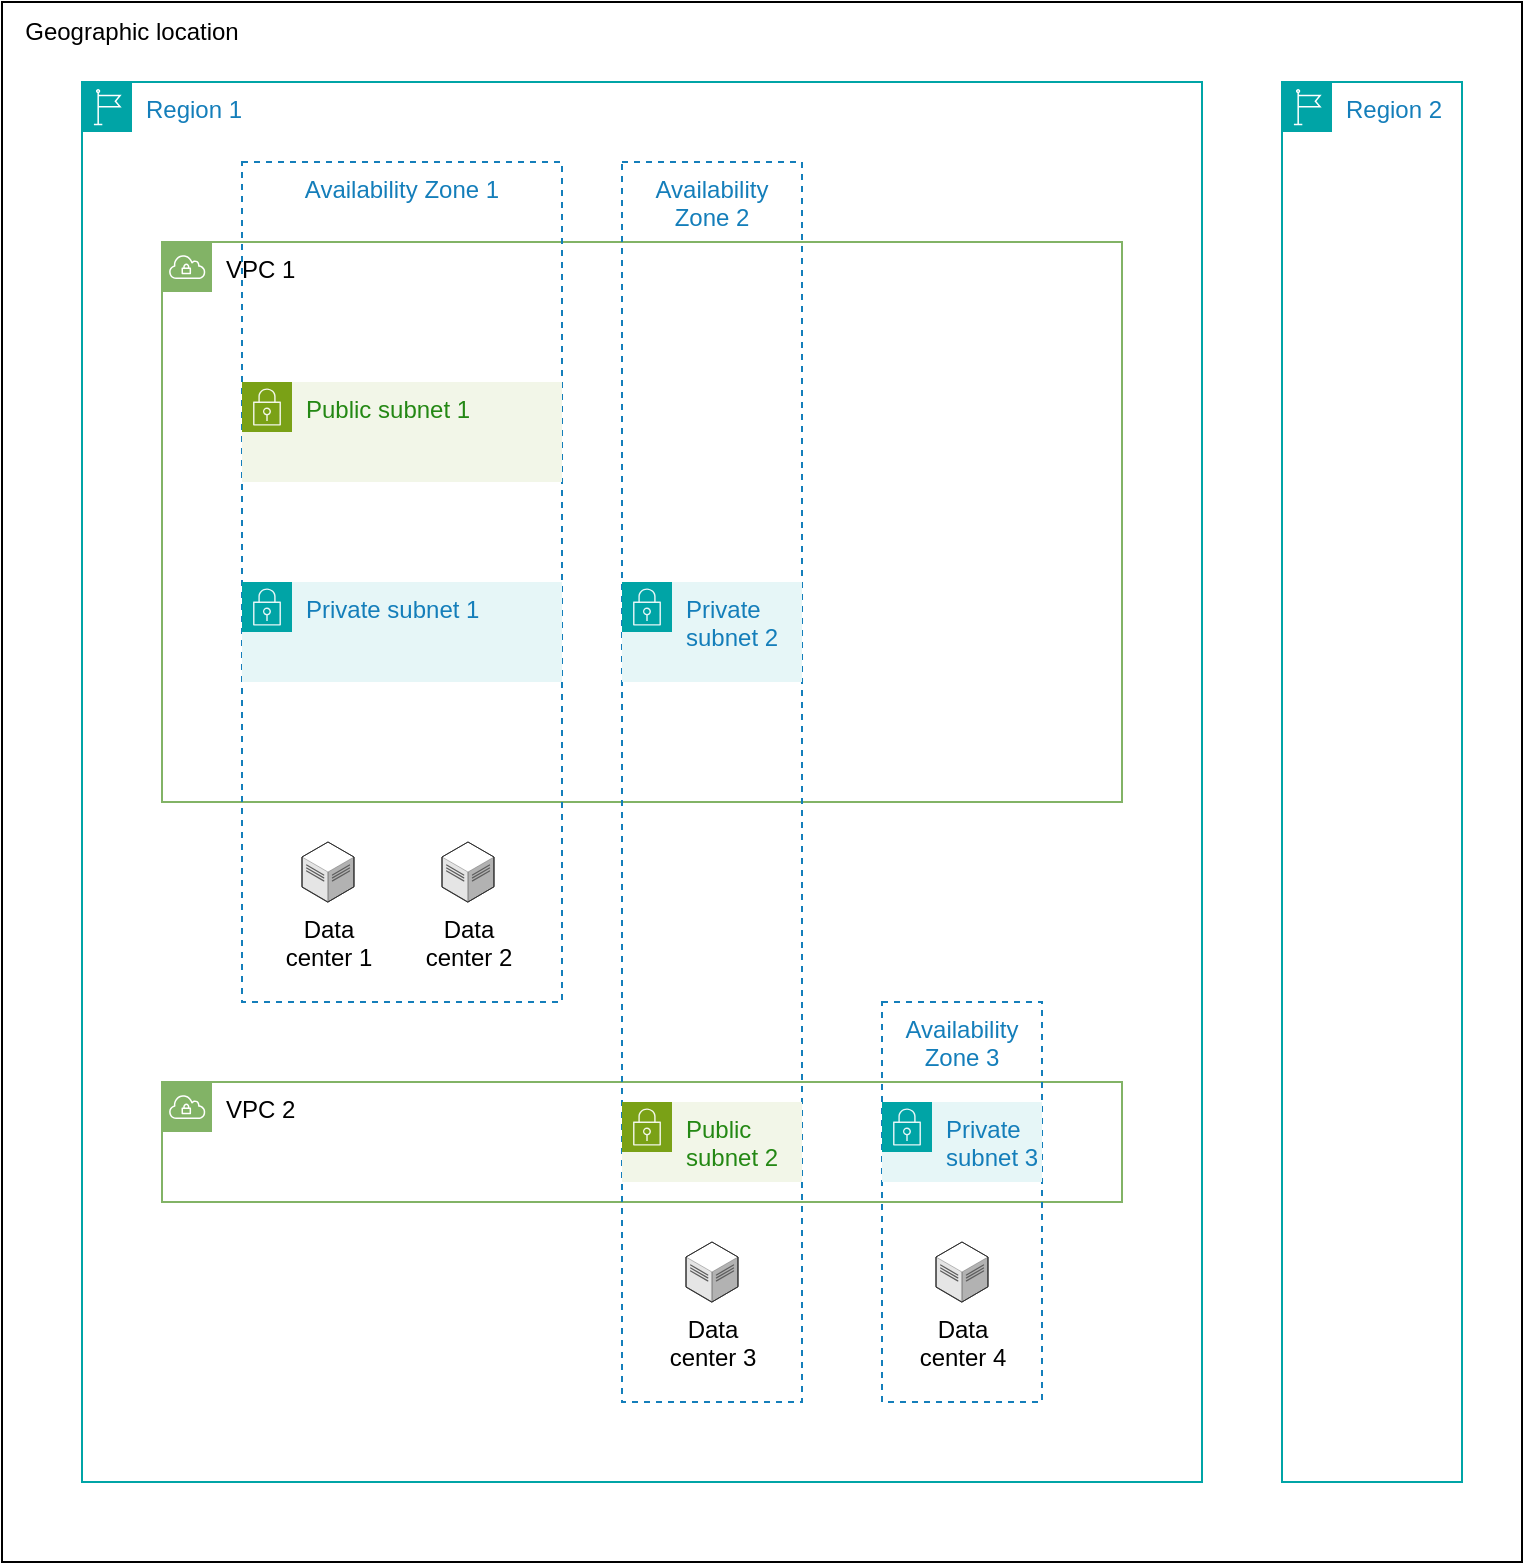 <mxfile version="26.0.16">
  <diagram name="Page-1" id="X-S92E6yqOzudj_SezhK">
    <mxGraphModel dx="836" dy="478" grid="1" gridSize="10" guides="1" tooltips="1" connect="1" arrows="1" fold="1" page="1" pageScale="1" pageWidth="850" pageHeight="1100" math="0" shadow="0">
      <root>
        <mxCell id="0" />
        <mxCell id="1" parent="0" />
        <mxCell id="Lqz0tg-mZHUdF-sl99Pc-23" value="" style="rounded=0;whiteSpace=wrap;html=1;fillColor=none;align=left;" parent="1" vertex="1">
          <mxGeometry x="40" y="40" width="760" height="780" as="geometry" />
        </mxCell>
        <mxCell id="Lqz0tg-mZHUdF-sl99Pc-4" value="Region 1" style="points=[[0,0],[0.25,0],[0.5,0],[0.75,0],[1,0],[1,0.25],[1,0.5],[1,0.75],[1,1],[0.75,1],[0.5,1],[0.25,1],[0,1],[0,0.75],[0,0.5],[0,0.25]];outlineConnect=0;gradientColor=none;html=1;whiteSpace=wrap;fontSize=12;fontStyle=0;container=1;pointerEvents=0;collapsible=0;recursiveResize=0;shape=mxgraph.aws4.group;grIcon=mxgraph.aws4.group_region;strokeColor=#00A4A6;fillColor=none;verticalAlign=top;align=left;spacingLeft=30;fontColor=#147EBA;" parent="1" vertex="1">
          <mxGeometry x="80" y="80" width="560" height="700" as="geometry" />
        </mxCell>
        <mxCell id="Lqz0tg-mZHUdF-sl99Pc-11" value="VPC 1" style="sketch=0;outlineConnect=0;html=1;whiteSpace=wrap;fontSize=12;fontStyle=0;shape=mxgraph.aws4.group;grIcon=mxgraph.aws4.group_vpc;strokeColor=#82b366;fillColor=none;verticalAlign=top;align=left;spacingLeft=30;dashed=0;" parent="Lqz0tg-mZHUdF-sl99Pc-4" vertex="1">
          <mxGeometry x="40" y="80" width="480" height="280" as="geometry" />
        </mxCell>
        <mxCell id="Lqz0tg-mZHUdF-sl99Pc-12" value="VPC 2" style="sketch=0;outlineConnect=0;html=1;whiteSpace=wrap;fontSize=12;fontStyle=0;shape=mxgraph.aws4.group;grIcon=mxgraph.aws4.group_vpc;strokeColor=#82b366;fillColor=none;verticalAlign=top;align=left;spacingLeft=30;dashed=0;" parent="Lqz0tg-mZHUdF-sl99Pc-4" vertex="1">
          <mxGeometry x="40" y="500" width="480" height="60" as="geometry" />
        </mxCell>
        <mxCell id="Lqz0tg-mZHUdF-sl99Pc-7" value="Availability Zone 1" style="fillColor=none;strokeColor=#147EBA;dashed=1;verticalAlign=top;fontStyle=0;fontColor=#147EBA;whiteSpace=wrap;html=1;" parent="Lqz0tg-mZHUdF-sl99Pc-4" vertex="1">
          <mxGeometry x="80" y="40" width="160" height="420" as="geometry" />
        </mxCell>
        <mxCell id="Lqz0tg-mZHUdF-sl99Pc-10" value="Availability&lt;br&gt;Zone 2" style="fillColor=none;strokeColor=#147EBA;dashed=1;verticalAlign=top;fontStyle=0;fontColor=#147EBA;whiteSpace=wrap;html=1;" parent="Lqz0tg-mZHUdF-sl99Pc-4" vertex="1">
          <mxGeometry x="270" y="40" width="90" height="620" as="geometry" />
        </mxCell>
        <mxCell id="Lqz0tg-mZHUdF-sl99Pc-18" value="Availability Zone 3" style="fillColor=none;strokeColor=#147EBA;dashed=1;verticalAlign=top;fontStyle=0;fontColor=#147EBA;whiteSpace=wrap;html=1;" parent="Lqz0tg-mZHUdF-sl99Pc-4" vertex="1">
          <mxGeometry x="400" y="460" width="80" height="200" as="geometry" />
        </mxCell>
        <mxCell id="Lqz0tg-mZHUdF-sl99Pc-15" value="Public subnet 1" style="points=[[0,0],[0.25,0],[0.5,0],[0.75,0],[1,0],[1,0.25],[1,0.5],[1,0.75],[1,1],[0.75,1],[0.5,1],[0.25,1],[0,1],[0,0.75],[0,0.5],[0,0.25]];outlineConnect=0;gradientColor=none;html=1;whiteSpace=wrap;fontSize=12;fontStyle=0;container=1;pointerEvents=0;collapsible=0;recursiveResize=0;shape=mxgraph.aws4.group;grIcon=mxgraph.aws4.group_security_group;grStroke=0;strokeColor=#7AA116;fillColor=#F2F6E8;verticalAlign=top;align=left;spacingLeft=30;fontColor=#248814;dashed=0;" parent="Lqz0tg-mZHUdF-sl99Pc-4" vertex="1">
          <mxGeometry x="80" y="150" width="160" height="50" as="geometry" />
        </mxCell>
        <mxCell id="Lqz0tg-mZHUdF-sl99Pc-14" value="Private subnet 1" style="points=[[0,0],[0.25,0],[0.5,0],[0.75,0],[1,0],[1,0.25],[1,0.5],[1,0.75],[1,1],[0.75,1],[0.5,1],[0.25,1],[0,1],[0,0.75],[0,0.5],[0,0.25]];outlineConnect=0;gradientColor=none;html=1;whiteSpace=wrap;fontSize=12;fontStyle=0;container=1;pointerEvents=0;collapsible=0;recursiveResize=0;shape=mxgraph.aws4.group;grIcon=mxgraph.aws4.group_security_group;grStroke=0;strokeColor=#00A4A6;fillColor=#E6F6F7;verticalAlign=top;align=left;spacingLeft=30;fontColor=#147EBA;dashed=0;" parent="Lqz0tg-mZHUdF-sl99Pc-4" vertex="1">
          <mxGeometry x="80" y="250" width="160" height="50" as="geometry" />
        </mxCell>
        <mxCell id="Lqz0tg-mZHUdF-sl99Pc-17" value="Data&lt;br&gt;center 1" style="verticalLabelPosition=bottom;html=1;verticalAlign=top;strokeWidth=1;align=center;outlineConnect=0;dashed=0;outlineConnect=0;shape=mxgraph.aws3d.dataCenter;strokeColor=#5E5E5E;aspect=fixed;" parent="Lqz0tg-mZHUdF-sl99Pc-4" vertex="1">
          <mxGeometry x="110" y="380" width="25.99" height="30" as="geometry" />
        </mxCell>
        <mxCell id="Lqz0tg-mZHUdF-sl99Pc-19" value="Data&lt;br&gt;center 2" style="verticalLabelPosition=bottom;html=1;verticalAlign=top;strokeWidth=1;align=center;outlineConnect=0;dashed=0;outlineConnect=0;shape=mxgraph.aws3d.dataCenter;strokeColor=#5E5E5E;aspect=fixed;" parent="Lqz0tg-mZHUdF-sl99Pc-4" vertex="1">
          <mxGeometry x="180" y="380" width="25.99" height="30" as="geometry" />
        </mxCell>
        <mxCell id="Lqz0tg-mZHUdF-sl99Pc-20" value="Private subnet 2" style="points=[[0,0],[0.25,0],[0.5,0],[0.75,0],[1,0],[1,0.25],[1,0.5],[1,0.75],[1,1],[0.75,1],[0.5,1],[0.25,1],[0,1],[0,0.75],[0,0.5],[0,0.25]];outlineConnect=0;gradientColor=none;html=1;whiteSpace=wrap;fontSize=12;fontStyle=0;container=1;pointerEvents=0;collapsible=0;recursiveResize=0;shape=mxgraph.aws4.group;grIcon=mxgraph.aws4.group_security_group;grStroke=0;strokeColor=#00A4A6;fillColor=#E6F6F7;verticalAlign=top;align=left;spacingLeft=30;fontColor=#147EBA;dashed=0;" parent="Lqz0tg-mZHUdF-sl99Pc-4" vertex="1">
          <mxGeometry x="270" y="250" width="90" height="50" as="geometry" />
        </mxCell>
        <mxCell id="Lqz0tg-mZHUdF-sl99Pc-21" value="Data&lt;br&gt;center 3" style="verticalLabelPosition=bottom;html=1;verticalAlign=top;strokeWidth=1;align=center;outlineConnect=0;dashed=0;outlineConnect=0;shape=mxgraph.aws3d.dataCenter;strokeColor=#5E5E5E;aspect=fixed;" parent="Lqz0tg-mZHUdF-sl99Pc-4" vertex="1">
          <mxGeometry x="302" y="580" width="25.99" height="30" as="geometry" />
        </mxCell>
        <mxCell id="Lqz0tg-mZHUdF-sl99Pc-22" value="Data&lt;br&gt;center 4" style="verticalLabelPosition=bottom;html=1;verticalAlign=top;strokeWidth=1;align=center;outlineConnect=0;dashed=0;outlineConnect=0;shape=mxgraph.aws3d.dataCenter;strokeColor=#5E5E5E;aspect=fixed;" parent="Lqz0tg-mZHUdF-sl99Pc-4" vertex="1">
          <mxGeometry x="427" y="580" width="25.99" height="30" as="geometry" />
        </mxCell>
        <mxCell id="yBcSkH9uEEbStXQqthJ0-1" value="Public subnet 2" style="points=[[0,0],[0.25,0],[0.5,0],[0.75,0],[1,0],[1,0.25],[1,0.5],[1,0.75],[1,1],[0.75,1],[0.5,1],[0.25,1],[0,1],[0,0.75],[0,0.5],[0,0.25]];outlineConnect=0;gradientColor=none;html=1;whiteSpace=wrap;fontSize=12;fontStyle=0;container=1;pointerEvents=0;collapsible=0;recursiveResize=0;shape=mxgraph.aws4.group;grIcon=mxgraph.aws4.group_security_group;grStroke=0;strokeColor=#7AA116;fillColor=#F2F6E8;verticalAlign=top;align=left;spacingLeft=30;fontColor=#248814;dashed=0;" vertex="1" parent="Lqz0tg-mZHUdF-sl99Pc-4">
          <mxGeometry x="270" y="510" width="90" height="40" as="geometry" />
        </mxCell>
        <mxCell id="yBcSkH9uEEbStXQqthJ0-2" value="Private subnet 3" style="points=[[0,0],[0.25,0],[0.5,0],[0.75,0],[1,0],[1,0.25],[1,0.5],[1,0.75],[1,1],[0.75,1],[0.5,1],[0.25,1],[0,1],[0,0.75],[0,0.5],[0,0.25]];outlineConnect=0;gradientColor=none;html=1;whiteSpace=wrap;fontSize=12;fontStyle=0;container=1;pointerEvents=0;collapsible=0;recursiveResize=0;shape=mxgraph.aws4.group;grIcon=mxgraph.aws4.group_security_group;grStroke=0;strokeColor=#00A4A6;fillColor=#E6F6F7;verticalAlign=top;align=left;spacingLeft=30;fontColor=#147EBA;dashed=0;" vertex="1" parent="Lqz0tg-mZHUdF-sl99Pc-4">
          <mxGeometry x="400" y="510" width="80" height="40" as="geometry" />
        </mxCell>
        <mxCell id="Lqz0tg-mZHUdF-sl99Pc-9" value="Region 2" style="points=[[0,0],[0.25,0],[0.5,0],[0.75,0],[1,0],[1,0.25],[1,0.5],[1,0.75],[1,1],[0.75,1],[0.5,1],[0.25,1],[0,1],[0,0.75],[0,0.5],[0,0.25]];outlineConnect=0;gradientColor=none;html=1;whiteSpace=wrap;fontSize=12;fontStyle=0;container=1;pointerEvents=0;collapsible=0;recursiveResize=0;shape=mxgraph.aws4.group;grIcon=mxgraph.aws4.group_region;strokeColor=#00A4A6;fillColor=none;verticalAlign=top;align=left;spacingLeft=30;fontColor=#147EBA;" parent="1" vertex="1">
          <mxGeometry x="680" y="80" width="90" height="700" as="geometry" />
        </mxCell>
        <mxCell id="Lqz0tg-mZHUdF-sl99Pc-28" value="Geographic location" style="text;html=1;align=center;verticalAlign=middle;whiteSpace=wrap;rounded=0;" parent="1" vertex="1">
          <mxGeometry x="40" y="40" width="130" height="30" as="geometry" />
        </mxCell>
      </root>
    </mxGraphModel>
  </diagram>
</mxfile>

